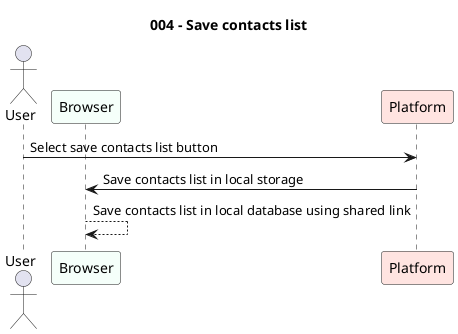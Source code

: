 @startuml 004-save-contacts-list

title "004 - Save contacts list"

actor User
participant Browser #MintCream
participant "Platform" as PL #MistyRose

User -> PL: Select save contacts list button
PL -> Browser: Save contacts list in local storage
Browser --> Browser: Save contacts list in local database using shared link

@enduml
